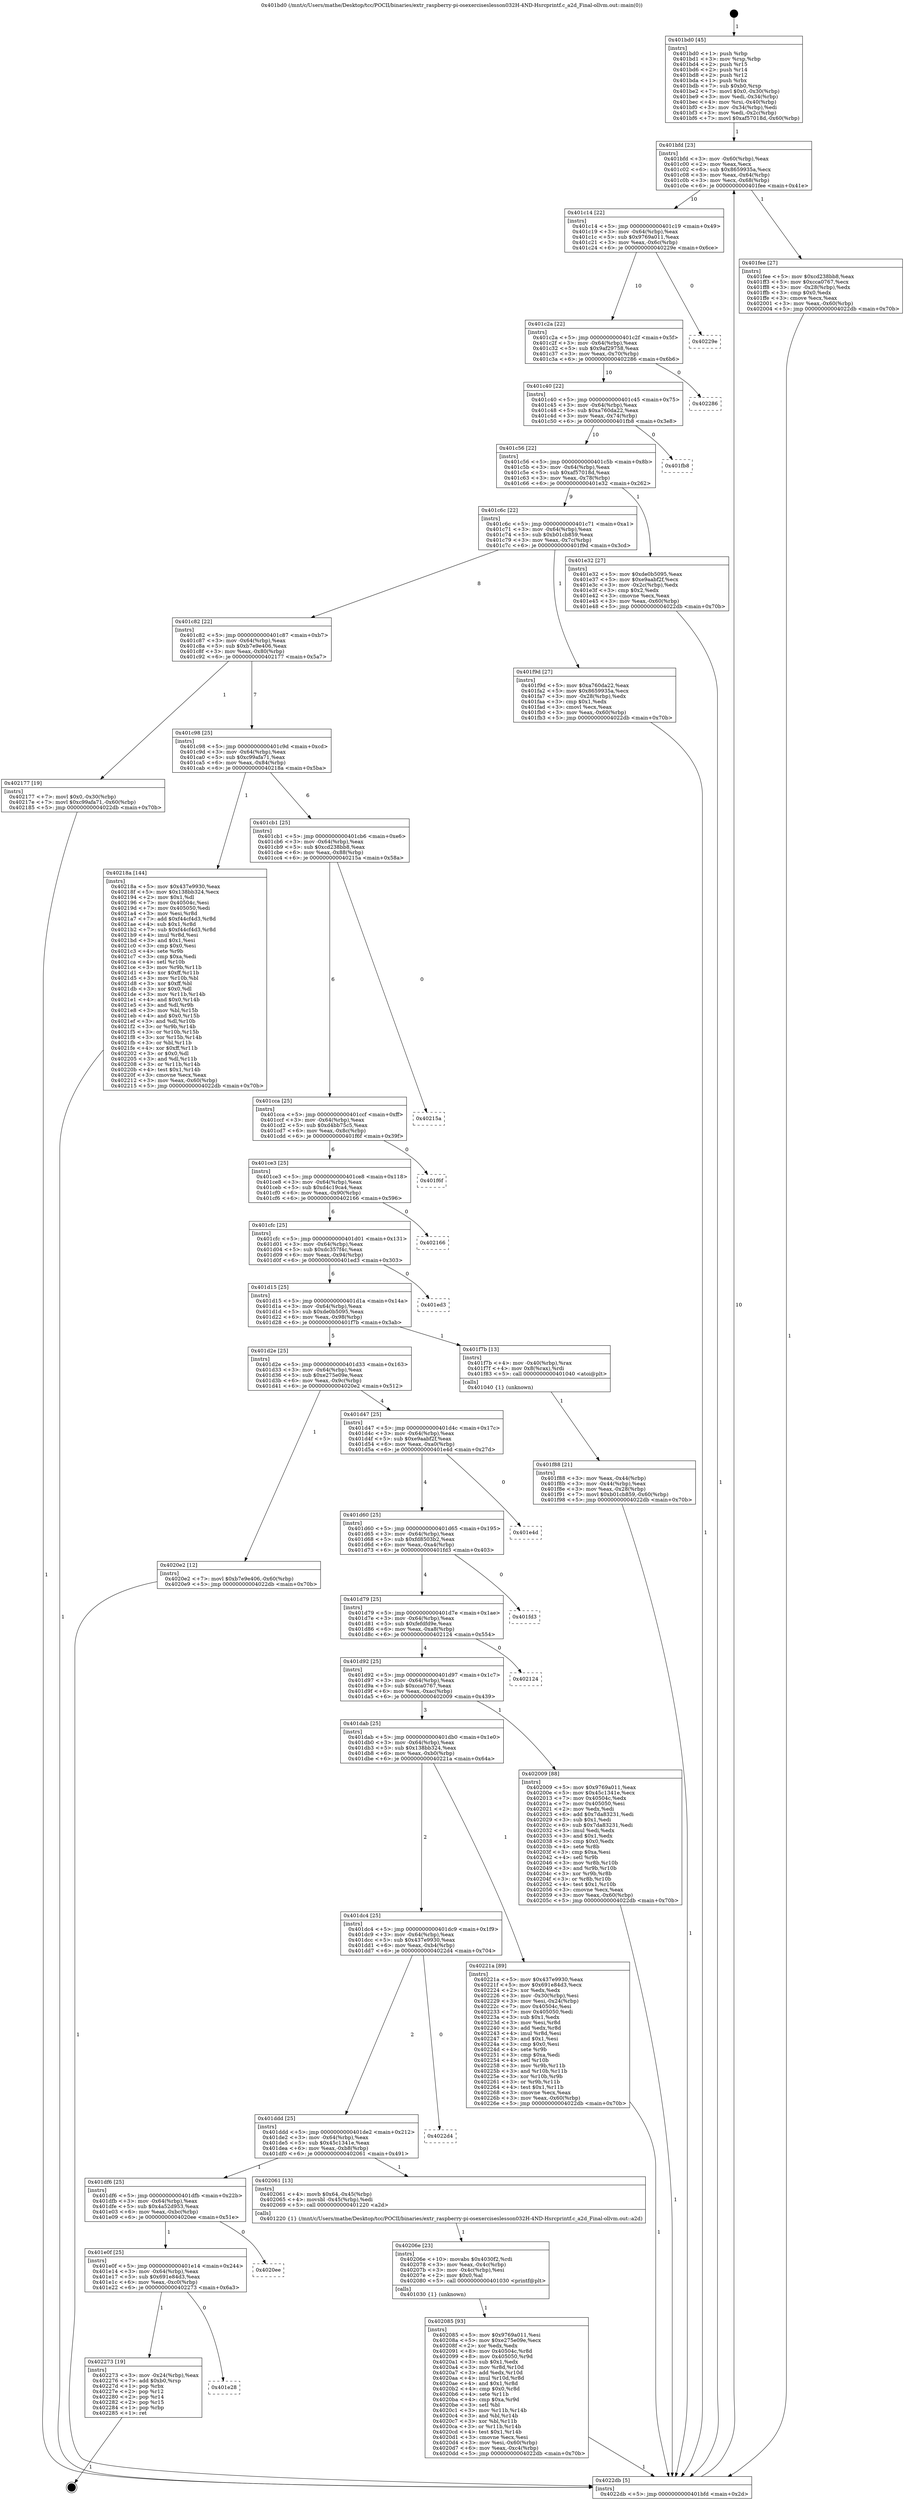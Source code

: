 digraph "0x401bd0" {
  label = "0x401bd0 (/mnt/c/Users/mathe/Desktop/tcc/POCII/binaries/extr_raspberry-pi-osexerciseslesson032H-4ND-Hsrcprintf.c_a2d_Final-ollvm.out::main(0))"
  labelloc = "t"
  node[shape=record]

  Entry [label="",width=0.3,height=0.3,shape=circle,fillcolor=black,style=filled]
  "0x401bfd" [label="{
     0x401bfd [23]\l
     | [instrs]\l
     &nbsp;&nbsp;0x401bfd \<+3\>: mov -0x60(%rbp),%eax\l
     &nbsp;&nbsp;0x401c00 \<+2\>: mov %eax,%ecx\l
     &nbsp;&nbsp;0x401c02 \<+6\>: sub $0x8659935a,%ecx\l
     &nbsp;&nbsp;0x401c08 \<+3\>: mov %eax,-0x64(%rbp)\l
     &nbsp;&nbsp;0x401c0b \<+3\>: mov %ecx,-0x68(%rbp)\l
     &nbsp;&nbsp;0x401c0e \<+6\>: je 0000000000401fee \<main+0x41e\>\l
  }"]
  "0x401fee" [label="{
     0x401fee [27]\l
     | [instrs]\l
     &nbsp;&nbsp;0x401fee \<+5\>: mov $0xcd238bb8,%eax\l
     &nbsp;&nbsp;0x401ff3 \<+5\>: mov $0xcca0767,%ecx\l
     &nbsp;&nbsp;0x401ff8 \<+3\>: mov -0x28(%rbp),%edx\l
     &nbsp;&nbsp;0x401ffb \<+3\>: cmp $0x0,%edx\l
     &nbsp;&nbsp;0x401ffe \<+3\>: cmove %ecx,%eax\l
     &nbsp;&nbsp;0x402001 \<+3\>: mov %eax,-0x60(%rbp)\l
     &nbsp;&nbsp;0x402004 \<+5\>: jmp 00000000004022db \<main+0x70b\>\l
  }"]
  "0x401c14" [label="{
     0x401c14 [22]\l
     | [instrs]\l
     &nbsp;&nbsp;0x401c14 \<+5\>: jmp 0000000000401c19 \<main+0x49\>\l
     &nbsp;&nbsp;0x401c19 \<+3\>: mov -0x64(%rbp),%eax\l
     &nbsp;&nbsp;0x401c1c \<+5\>: sub $0x9769a011,%eax\l
     &nbsp;&nbsp;0x401c21 \<+3\>: mov %eax,-0x6c(%rbp)\l
     &nbsp;&nbsp;0x401c24 \<+6\>: je 000000000040229e \<main+0x6ce\>\l
  }"]
  Exit [label="",width=0.3,height=0.3,shape=circle,fillcolor=black,style=filled,peripheries=2]
  "0x40229e" [label="{
     0x40229e\l
  }", style=dashed]
  "0x401c2a" [label="{
     0x401c2a [22]\l
     | [instrs]\l
     &nbsp;&nbsp;0x401c2a \<+5\>: jmp 0000000000401c2f \<main+0x5f\>\l
     &nbsp;&nbsp;0x401c2f \<+3\>: mov -0x64(%rbp),%eax\l
     &nbsp;&nbsp;0x401c32 \<+5\>: sub $0x9af29758,%eax\l
     &nbsp;&nbsp;0x401c37 \<+3\>: mov %eax,-0x70(%rbp)\l
     &nbsp;&nbsp;0x401c3a \<+6\>: je 0000000000402286 \<main+0x6b6\>\l
  }"]
  "0x401e28" [label="{
     0x401e28\l
  }", style=dashed]
  "0x402286" [label="{
     0x402286\l
  }", style=dashed]
  "0x401c40" [label="{
     0x401c40 [22]\l
     | [instrs]\l
     &nbsp;&nbsp;0x401c40 \<+5\>: jmp 0000000000401c45 \<main+0x75\>\l
     &nbsp;&nbsp;0x401c45 \<+3\>: mov -0x64(%rbp),%eax\l
     &nbsp;&nbsp;0x401c48 \<+5\>: sub $0xa760da22,%eax\l
     &nbsp;&nbsp;0x401c4d \<+3\>: mov %eax,-0x74(%rbp)\l
     &nbsp;&nbsp;0x401c50 \<+6\>: je 0000000000401fb8 \<main+0x3e8\>\l
  }"]
  "0x402273" [label="{
     0x402273 [19]\l
     | [instrs]\l
     &nbsp;&nbsp;0x402273 \<+3\>: mov -0x24(%rbp),%eax\l
     &nbsp;&nbsp;0x402276 \<+7\>: add $0xb0,%rsp\l
     &nbsp;&nbsp;0x40227d \<+1\>: pop %rbx\l
     &nbsp;&nbsp;0x40227e \<+2\>: pop %r12\l
     &nbsp;&nbsp;0x402280 \<+2\>: pop %r14\l
     &nbsp;&nbsp;0x402282 \<+2\>: pop %r15\l
     &nbsp;&nbsp;0x402284 \<+1\>: pop %rbp\l
     &nbsp;&nbsp;0x402285 \<+1\>: ret\l
  }"]
  "0x401fb8" [label="{
     0x401fb8\l
  }", style=dashed]
  "0x401c56" [label="{
     0x401c56 [22]\l
     | [instrs]\l
     &nbsp;&nbsp;0x401c56 \<+5\>: jmp 0000000000401c5b \<main+0x8b\>\l
     &nbsp;&nbsp;0x401c5b \<+3\>: mov -0x64(%rbp),%eax\l
     &nbsp;&nbsp;0x401c5e \<+5\>: sub $0xaf57018d,%eax\l
     &nbsp;&nbsp;0x401c63 \<+3\>: mov %eax,-0x78(%rbp)\l
     &nbsp;&nbsp;0x401c66 \<+6\>: je 0000000000401e32 \<main+0x262\>\l
  }"]
  "0x401e0f" [label="{
     0x401e0f [25]\l
     | [instrs]\l
     &nbsp;&nbsp;0x401e0f \<+5\>: jmp 0000000000401e14 \<main+0x244\>\l
     &nbsp;&nbsp;0x401e14 \<+3\>: mov -0x64(%rbp),%eax\l
     &nbsp;&nbsp;0x401e17 \<+5\>: sub $0x691e84d3,%eax\l
     &nbsp;&nbsp;0x401e1c \<+6\>: mov %eax,-0xc0(%rbp)\l
     &nbsp;&nbsp;0x401e22 \<+6\>: je 0000000000402273 \<main+0x6a3\>\l
  }"]
  "0x401e32" [label="{
     0x401e32 [27]\l
     | [instrs]\l
     &nbsp;&nbsp;0x401e32 \<+5\>: mov $0xde0b5095,%eax\l
     &nbsp;&nbsp;0x401e37 \<+5\>: mov $0xe9aabf2f,%ecx\l
     &nbsp;&nbsp;0x401e3c \<+3\>: mov -0x2c(%rbp),%edx\l
     &nbsp;&nbsp;0x401e3f \<+3\>: cmp $0x2,%edx\l
     &nbsp;&nbsp;0x401e42 \<+3\>: cmovne %ecx,%eax\l
     &nbsp;&nbsp;0x401e45 \<+3\>: mov %eax,-0x60(%rbp)\l
     &nbsp;&nbsp;0x401e48 \<+5\>: jmp 00000000004022db \<main+0x70b\>\l
  }"]
  "0x401c6c" [label="{
     0x401c6c [22]\l
     | [instrs]\l
     &nbsp;&nbsp;0x401c6c \<+5\>: jmp 0000000000401c71 \<main+0xa1\>\l
     &nbsp;&nbsp;0x401c71 \<+3\>: mov -0x64(%rbp),%eax\l
     &nbsp;&nbsp;0x401c74 \<+5\>: sub $0xb01cb859,%eax\l
     &nbsp;&nbsp;0x401c79 \<+3\>: mov %eax,-0x7c(%rbp)\l
     &nbsp;&nbsp;0x401c7c \<+6\>: je 0000000000401f9d \<main+0x3cd\>\l
  }"]
  "0x4022db" [label="{
     0x4022db [5]\l
     | [instrs]\l
     &nbsp;&nbsp;0x4022db \<+5\>: jmp 0000000000401bfd \<main+0x2d\>\l
  }"]
  "0x401bd0" [label="{
     0x401bd0 [45]\l
     | [instrs]\l
     &nbsp;&nbsp;0x401bd0 \<+1\>: push %rbp\l
     &nbsp;&nbsp;0x401bd1 \<+3\>: mov %rsp,%rbp\l
     &nbsp;&nbsp;0x401bd4 \<+2\>: push %r15\l
     &nbsp;&nbsp;0x401bd6 \<+2\>: push %r14\l
     &nbsp;&nbsp;0x401bd8 \<+2\>: push %r12\l
     &nbsp;&nbsp;0x401bda \<+1\>: push %rbx\l
     &nbsp;&nbsp;0x401bdb \<+7\>: sub $0xb0,%rsp\l
     &nbsp;&nbsp;0x401be2 \<+7\>: movl $0x0,-0x30(%rbp)\l
     &nbsp;&nbsp;0x401be9 \<+3\>: mov %edi,-0x34(%rbp)\l
     &nbsp;&nbsp;0x401bec \<+4\>: mov %rsi,-0x40(%rbp)\l
     &nbsp;&nbsp;0x401bf0 \<+3\>: mov -0x34(%rbp),%edi\l
     &nbsp;&nbsp;0x401bf3 \<+3\>: mov %edi,-0x2c(%rbp)\l
     &nbsp;&nbsp;0x401bf6 \<+7\>: movl $0xaf57018d,-0x60(%rbp)\l
  }"]
  "0x4020ee" [label="{
     0x4020ee\l
  }", style=dashed]
  "0x401f9d" [label="{
     0x401f9d [27]\l
     | [instrs]\l
     &nbsp;&nbsp;0x401f9d \<+5\>: mov $0xa760da22,%eax\l
     &nbsp;&nbsp;0x401fa2 \<+5\>: mov $0x8659935a,%ecx\l
     &nbsp;&nbsp;0x401fa7 \<+3\>: mov -0x28(%rbp),%edx\l
     &nbsp;&nbsp;0x401faa \<+3\>: cmp $0x1,%edx\l
     &nbsp;&nbsp;0x401fad \<+3\>: cmovl %ecx,%eax\l
     &nbsp;&nbsp;0x401fb0 \<+3\>: mov %eax,-0x60(%rbp)\l
     &nbsp;&nbsp;0x401fb3 \<+5\>: jmp 00000000004022db \<main+0x70b\>\l
  }"]
  "0x401c82" [label="{
     0x401c82 [22]\l
     | [instrs]\l
     &nbsp;&nbsp;0x401c82 \<+5\>: jmp 0000000000401c87 \<main+0xb7\>\l
     &nbsp;&nbsp;0x401c87 \<+3\>: mov -0x64(%rbp),%eax\l
     &nbsp;&nbsp;0x401c8a \<+5\>: sub $0xb7e9e406,%eax\l
     &nbsp;&nbsp;0x401c8f \<+3\>: mov %eax,-0x80(%rbp)\l
     &nbsp;&nbsp;0x401c92 \<+6\>: je 0000000000402177 \<main+0x5a7\>\l
  }"]
  "0x402085" [label="{
     0x402085 [93]\l
     | [instrs]\l
     &nbsp;&nbsp;0x402085 \<+5\>: mov $0x9769a011,%esi\l
     &nbsp;&nbsp;0x40208a \<+5\>: mov $0xe275e09e,%ecx\l
     &nbsp;&nbsp;0x40208f \<+2\>: xor %edx,%edx\l
     &nbsp;&nbsp;0x402091 \<+8\>: mov 0x40504c,%r8d\l
     &nbsp;&nbsp;0x402099 \<+8\>: mov 0x405050,%r9d\l
     &nbsp;&nbsp;0x4020a1 \<+3\>: sub $0x1,%edx\l
     &nbsp;&nbsp;0x4020a4 \<+3\>: mov %r8d,%r10d\l
     &nbsp;&nbsp;0x4020a7 \<+3\>: add %edx,%r10d\l
     &nbsp;&nbsp;0x4020aa \<+4\>: imul %r10d,%r8d\l
     &nbsp;&nbsp;0x4020ae \<+4\>: and $0x1,%r8d\l
     &nbsp;&nbsp;0x4020b2 \<+4\>: cmp $0x0,%r8d\l
     &nbsp;&nbsp;0x4020b6 \<+4\>: sete %r11b\l
     &nbsp;&nbsp;0x4020ba \<+4\>: cmp $0xa,%r9d\l
     &nbsp;&nbsp;0x4020be \<+3\>: setl %bl\l
     &nbsp;&nbsp;0x4020c1 \<+3\>: mov %r11b,%r14b\l
     &nbsp;&nbsp;0x4020c4 \<+3\>: and %bl,%r14b\l
     &nbsp;&nbsp;0x4020c7 \<+3\>: xor %bl,%r11b\l
     &nbsp;&nbsp;0x4020ca \<+3\>: or %r11b,%r14b\l
     &nbsp;&nbsp;0x4020cd \<+4\>: test $0x1,%r14b\l
     &nbsp;&nbsp;0x4020d1 \<+3\>: cmovne %ecx,%esi\l
     &nbsp;&nbsp;0x4020d4 \<+3\>: mov %esi,-0x60(%rbp)\l
     &nbsp;&nbsp;0x4020d7 \<+6\>: mov %eax,-0xc4(%rbp)\l
     &nbsp;&nbsp;0x4020dd \<+5\>: jmp 00000000004022db \<main+0x70b\>\l
  }"]
  "0x402177" [label="{
     0x402177 [19]\l
     | [instrs]\l
     &nbsp;&nbsp;0x402177 \<+7\>: movl $0x0,-0x30(%rbp)\l
     &nbsp;&nbsp;0x40217e \<+7\>: movl $0xc99afa71,-0x60(%rbp)\l
     &nbsp;&nbsp;0x402185 \<+5\>: jmp 00000000004022db \<main+0x70b\>\l
  }"]
  "0x401c98" [label="{
     0x401c98 [25]\l
     | [instrs]\l
     &nbsp;&nbsp;0x401c98 \<+5\>: jmp 0000000000401c9d \<main+0xcd\>\l
     &nbsp;&nbsp;0x401c9d \<+3\>: mov -0x64(%rbp),%eax\l
     &nbsp;&nbsp;0x401ca0 \<+5\>: sub $0xc99afa71,%eax\l
     &nbsp;&nbsp;0x401ca5 \<+6\>: mov %eax,-0x84(%rbp)\l
     &nbsp;&nbsp;0x401cab \<+6\>: je 000000000040218a \<main+0x5ba\>\l
  }"]
  "0x40206e" [label="{
     0x40206e [23]\l
     | [instrs]\l
     &nbsp;&nbsp;0x40206e \<+10\>: movabs $0x4030f2,%rdi\l
     &nbsp;&nbsp;0x402078 \<+3\>: mov %eax,-0x4c(%rbp)\l
     &nbsp;&nbsp;0x40207b \<+3\>: mov -0x4c(%rbp),%esi\l
     &nbsp;&nbsp;0x40207e \<+2\>: mov $0x0,%al\l
     &nbsp;&nbsp;0x402080 \<+5\>: call 0000000000401030 \<printf@plt\>\l
     | [calls]\l
     &nbsp;&nbsp;0x401030 \{1\} (unknown)\l
  }"]
  "0x40218a" [label="{
     0x40218a [144]\l
     | [instrs]\l
     &nbsp;&nbsp;0x40218a \<+5\>: mov $0x437e9930,%eax\l
     &nbsp;&nbsp;0x40218f \<+5\>: mov $0x138bb324,%ecx\l
     &nbsp;&nbsp;0x402194 \<+2\>: mov $0x1,%dl\l
     &nbsp;&nbsp;0x402196 \<+7\>: mov 0x40504c,%esi\l
     &nbsp;&nbsp;0x40219d \<+7\>: mov 0x405050,%edi\l
     &nbsp;&nbsp;0x4021a4 \<+3\>: mov %esi,%r8d\l
     &nbsp;&nbsp;0x4021a7 \<+7\>: add $0xf44cf4d3,%r8d\l
     &nbsp;&nbsp;0x4021ae \<+4\>: sub $0x1,%r8d\l
     &nbsp;&nbsp;0x4021b2 \<+7\>: sub $0xf44cf4d3,%r8d\l
     &nbsp;&nbsp;0x4021b9 \<+4\>: imul %r8d,%esi\l
     &nbsp;&nbsp;0x4021bd \<+3\>: and $0x1,%esi\l
     &nbsp;&nbsp;0x4021c0 \<+3\>: cmp $0x0,%esi\l
     &nbsp;&nbsp;0x4021c3 \<+4\>: sete %r9b\l
     &nbsp;&nbsp;0x4021c7 \<+3\>: cmp $0xa,%edi\l
     &nbsp;&nbsp;0x4021ca \<+4\>: setl %r10b\l
     &nbsp;&nbsp;0x4021ce \<+3\>: mov %r9b,%r11b\l
     &nbsp;&nbsp;0x4021d1 \<+4\>: xor $0xff,%r11b\l
     &nbsp;&nbsp;0x4021d5 \<+3\>: mov %r10b,%bl\l
     &nbsp;&nbsp;0x4021d8 \<+3\>: xor $0xff,%bl\l
     &nbsp;&nbsp;0x4021db \<+3\>: xor $0x0,%dl\l
     &nbsp;&nbsp;0x4021de \<+3\>: mov %r11b,%r14b\l
     &nbsp;&nbsp;0x4021e1 \<+4\>: and $0x0,%r14b\l
     &nbsp;&nbsp;0x4021e5 \<+3\>: and %dl,%r9b\l
     &nbsp;&nbsp;0x4021e8 \<+3\>: mov %bl,%r15b\l
     &nbsp;&nbsp;0x4021eb \<+4\>: and $0x0,%r15b\l
     &nbsp;&nbsp;0x4021ef \<+3\>: and %dl,%r10b\l
     &nbsp;&nbsp;0x4021f2 \<+3\>: or %r9b,%r14b\l
     &nbsp;&nbsp;0x4021f5 \<+3\>: or %r10b,%r15b\l
     &nbsp;&nbsp;0x4021f8 \<+3\>: xor %r15b,%r14b\l
     &nbsp;&nbsp;0x4021fb \<+3\>: or %bl,%r11b\l
     &nbsp;&nbsp;0x4021fe \<+4\>: xor $0xff,%r11b\l
     &nbsp;&nbsp;0x402202 \<+3\>: or $0x0,%dl\l
     &nbsp;&nbsp;0x402205 \<+3\>: and %dl,%r11b\l
     &nbsp;&nbsp;0x402208 \<+3\>: or %r11b,%r14b\l
     &nbsp;&nbsp;0x40220b \<+4\>: test $0x1,%r14b\l
     &nbsp;&nbsp;0x40220f \<+3\>: cmovne %ecx,%eax\l
     &nbsp;&nbsp;0x402212 \<+3\>: mov %eax,-0x60(%rbp)\l
     &nbsp;&nbsp;0x402215 \<+5\>: jmp 00000000004022db \<main+0x70b\>\l
  }"]
  "0x401cb1" [label="{
     0x401cb1 [25]\l
     | [instrs]\l
     &nbsp;&nbsp;0x401cb1 \<+5\>: jmp 0000000000401cb6 \<main+0xe6\>\l
     &nbsp;&nbsp;0x401cb6 \<+3\>: mov -0x64(%rbp),%eax\l
     &nbsp;&nbsp;0x401cb9 \<+5\>: sub $0xcd238bb8,%eax\l
     &nbsp;&nbsp;0x401cbe \<+6\>: mov %eax,-0x88(%rbp)\l
     &nbsp;&nbsp;0x401cc4 \<+6\>: je 000000000040215a \<main+0x58a\>\l
  }"]
  "0x401df6" [label="{
     0x401df6 [25]\l
     | [instrs]\l
     &nbsp;&nbsp;0x401df6 \<+5\>: jmp 0000000000401dfb \<main+0x22b\>\l
     &nbsp;&nbsp;0x401dfb \<+3\>: mov -0x64(%rbp),%eax\l
     &nbsp;&nbsp;0x401dfe \<+5\>: sub $0x4a52d953,%eax\l
     &nbsp;&nbsp;0x401e03 \<+6\>: mov %eax,-0xbc(%rbp)\l
     &nbsp;&nbsp;0x401e09 \<+6\>: je 00000000004020ee \<main+0x51e\>\l
  }"]
  "0x40215a" [label="{
     0x40215a\l
  }", style=dashed]
  "0x401cca" [label="{
     0x401cca [25]\l
     | [instrs]\l
     &nbsp;&nbsp;0x401cca \<+5\>: jmp 0000000000401ccf \<main+0xff\>\l
     &nbsp;&nbsp;0x401ccf \<+3\>: mov -0x64(%rbp),%eax\l
     &nbsp;&nbsp;0x401cd2 \<+5\>: sub $0xd4bb75c5,%eax\l
     &nbsp;&nbsp;0x401cd7 \<+6\>: mov %eax,-0x8c(%rbp)\l
     &nbsp;&nbsp;0x401cdd \<+6\>: je 0000000000401f6f \<main+0x39f\>\l
  }"]
  "0x402061" [label="{
     0x402061 [13]\l
     | [instrs]\l
     &nbsp;&nbsp;0x402061 \<+4\>: movb $0x64,-0x45(%rbp)\l
     &nbsp;&nbsp;0x402065 \<+4\>: movsbl -0x45(%rbp),%edi\l
     &nbsp;&nbsp;0x402069 \<+5\>: call 0000000000401220 \<a2d\>\l
     | [calls]\l
     &nbsp;&nbsp;0x401220 \{1\} (/mnt/c/Users/mathe/Desktop/tcc/POCII/binaries/extr_raspberry-pi-osexerciseslesson032H-4ND-Hsrcprintf.c_a2d_Final-ollvm.out::a2d)\l
  }"]
  "0x401f6f" [label="{
     0x401f6f\l
  }", style=dashed]
  "0x401ce3" [label="{
     0x401ce3 [25]\l
     | [instrs]\l
     &nbsp;&nbsp;0x401ce3 \<+5\>: jmp 0000000000401ce8 \<main+0x118\>\l
     &nbsp;&nbsp;0x401ce8 \<+3\>: mov -0x64(%rbp),%eax\l
     &nbsp;&nbsp;0x401ceb \<+5\>: sub $0xd4c19ca4,%eax\l
     &nbsp;&nbsp;0x401cf0 \<+6\>: mov %eax,-0x90(%rbp)\l
     &nbsp;&nbsp;0x401cf6 \<+6\>: je 0000000000402166 \<main+0x596\>\l
  }"]
  "0x401ddd" [label="{
     0x401ddd [25]\l
     | [instrs]\l
     &nbsp;&nbsp;0x401ddd \<+5\>: jmp 0000000000401de2 \<main+0x212\>\l
     &nbsp;&nbsp;0x401de2 \<+3\>: mov -0x64(%rbp),%eax\l
     &nbsp;&nbsp;0x401de5 \<+5\>: sub $0x45c1341e,%eax\l
     &nbsp;&nbsp;0x401dea \<+6\>: mov %eax,-0xb8(%rbp)\l
     &nbsp;&nbsp;0x401df0 \<+6\>: je 0000000000402061 \<main+0x491\>\l
  }"]
  "0x402166" [label="{
     0x402166\l
  }", style=dashed]
  "0x401cfc" [label="{
     0x401cfc [25]\l
     | [instrs]\l
     &nbsp;&nbsp;0x401cfc \<+5\>: jmp 0000000000401d01 \<main+0x131\>\l
     &nbsp;&nbsp;0x401d01 \<+3\>: mov -0x64(%rbp),%eax\l
     &nbsp;&nbsp;0x401d04 \<+5\>: sub $0xdc357f4c,%eax\l
     &nbsp;&nbsp;0x401d09 \<+6\>: mov %eax,-0x94(%rbp)\l
     &nbsp;&nbsp;0x401d0f \<+6\>: je 0000000000401ed3 \<main+0x303\>\l
  }"]
  "0x4022d4" [label="{
     0x4022d4\l
  }", style=dashed]
  "0x401ed3" [label="{
     0x401ed3\l
  }", style=dashed]
  "0x401d15" [label="{
     0x401d15 [25]\l
     | [instrs]\l
     &nbsp;&nbsp;0x401d15 \<+5\>: jmp 0000000000401d1a \<main+0x14a\>\l
     &nbsp;&nbsp;0x401d1a \<+3\>: mov -0x64(%rbp),%eax\l
     &nbsp;&nbsp;0x401d1d \<+5\>: sub $0xde0b5095,%eax\l
     &nbsp;&nbsp;0x401d22 \<+6\>: mov %eax,-0x98(%rbp)\l
     &nbsp;&nbsp;0x401d28 \<+6\>: je 0000000000401f7b \<main+0x3ab\>\l
  }"]
  "0x401dc4" [label="{
     0x401dc4 [25]\l
     | [instrs]\l
     &nbsp;&nbsp;0x401dc4 \<+5\>: jmp 0000000000401dc9 \<main+0x1f9\>\l
     &nbsp;&nbsp;0x401dc9 \<+3\>: mov -0x64(%rbp),%eax\l
     &nbsp;&nbsp;0x401dcc \<+5\>: sub $0x437e9930,%eax\l
     &nbsp;&nbsp;0x401dd1 \<+6\>: mov %eax,-0xb4(%rbp)\l
     &nbsp;&nbsp;0x401dd7 \<+6\>: je 00000000004022d4 \<main+0x704\>\l
  }"]
  "0x401f7b" [label="{
     0x401f7b [13]\l
     | [instrs]\l
     &nbsp;&nbsp;0x401f7b \<+4\>: mov -0x40(%rbp),%rax\l
     &nbsp;&nbsp;0x401f7f \<+4\>: mov 0x8(%rax),%rdi\l
     &nbsp;&nbsp;0x401f83 \<+5\>: call 0000000000401040 \<atoi@plt\>\l
     | [calls]\l
     &nbsp;&nbsp;0x401040 \{1\} (unknown)\l
  }"]
  "0x401d2e" [label="{
     0x401d2e [25]\l
     | [instrs]\l
     &nbsp;&nbsp;0x401d2e \<+5\>: jmp 0000000000401d33 \<main+0x163\>\l
     &nbsp;&nbsp;0x401d33 \<+3\>: mov -0x64(%rbp),%eax\l
     &nbsp;&nbsp;0x401d36 \<+5\>: sub $0xe275e09e,%eax\l
     &nbsp;&nbsp;0x401d3b \<+6\>: mov %eax,-0x9c(%rbp)\l
     &nbsp;&nbsp;0x401d41 \<+6\>: je 00000000004020e2 \<main+0x512\>\l
  }"]
  "0x401f88" [label="{
     0x401f88 [21]\l
     | [instrs]\l
     &nbsp;&nbsp;0x401f88 \<+3\>: mov %eax,-0x44(%rbp)\l
     &nbsp;&nbsp;0x401f8b \<+3\>: mov -0x44(%rbp),%eax\l
     &nbsp;&nbsp;0x401f8e \<+3\>: mov %eax,-0x28(%rbp)\l
     &nbsp;&nbsp;0x401f91 \<+7\>: movl $0xb01cb859,-0x60(%rbp)\l
     &nbsp;&nbsp;0x401f98 \<+5\>: jmp 00000000004022db \<main+0x70b\>\l
  }"]
  "0x40221a" [label="{
     0x40221a [89]\l
     | [instrs]\l
     &nbsp;&nbsp;0x40221a \<+5\>: mov $0x437e9930,%eax\l
     &nbsp;&nbsp;0x40221f \<+5\>: mov $0x691e84d3,%ecx\l
     &nbsp;&nbsp;0x402224 \<+2\>: xor %edx,%edx\l
     &nbsp;&nbsp;0x402226 \<+3\>: mov -0x30(%rbp),%esi\l
     &nbsp;&nbsp;0x402229 \<+3\>: mov %esi,-0x24(%rbp)\l
     &nbsp;&nbsp;0x40222c \<+7\>: mov 0x40504c,%esi\l
     &nbsp;&nbsp;0x402233 \<+7\>: mov 0x405050,%edi\l
     &nbsp;&nbsp;0x40223a \<+3\>: sub $0x1,%edx\l
     &nbsp;&nbsp;0x40223d \<+3\>: mov %esi,%r8d\l
     &nbsp;&nbsp;0x402240 \<+3\>: add %edx,%r8d\l
     &nbsp;&nbsp;0x402243 \<+4\>: imul %r8d,%esi\l
     &nbsp;&nbsp;0x402247 \<+3\>: and $0x1,%esi\l
     &nbsp;&nbsp;0x40224a \<+3\>: cmp $0x0,%esi\l
     &nbsp;&nbsp;0x40224d \<+4\>: sete %r9b\l
     &nbsp;&nbsp;0x402251 \<+3\>: cmp $0xa,%edi\l
     &nbsp;&nbsp;0x402254 \<+4\>: setl %r10b\l
     &nbsp;&nbsp;0x402258 \<+3\>: mov %r9b,%r11b\l
     &nbsp;&nbsp;0x40225b \<+3\>: and %r10b,%r11b\l
     &nbsp;&nbsp;0x40225e \<+3\>: xor %r10b,%r9b\l
     &nbsp;&nbsp;0x402261 \<+3\>: or %r9b,%r11b\l
     &nbsp;&nbsp;0x402264 \<+4\>: test $0x1,%r11b\l
     &nbsp;&nbsp;0x402268 \<+3\>: cmovne %ecx,%eax\l
     &nbsp;&nbsp;0x40226b \<+3\>: mov %eax,-0x60(%rbp)\l
     &nbsp;&nbsp;0x40226e \<+5\>: jmp 00000000004022db \<main+0x70b\>\l
  }"]
  "0x4020e2" [label="{
     0x4020e2 [12]\l
     | [instrs]\l
     &nbsp;&nbsp;0x4020e2 \<+7\>: movl $0xb7e9e406,-0x60(%rbp)\l
     &nbsp;&nbsp;0x4020e9 \<+5\>: jmp 00000000004022db \<main+0x70b\>\l
  }"]
  "0x401d47" [label="{
     0x401d47 [25]\l
     | [instrs]\l
     &nbsp;&nbsp;0x401d47 \<+5\>: jmp 0000000000401d4c \<main+0x17c\>\l
     &nbsp;&nbsp;0x401d4c \<+3\>: mov -0x64(%rbp),%eax\l
     &nbsp;&nbsp;0x401d4f \<+5\>: sub $0xe9aabf2f,%eax\l
     &nbsp;&nbsp;0x401d54 \<+6\>: mov %eax,-0xa0(%rbp)\l
     &nbsp;&nbsp;0x401d5a \<+6\>: je 0000000000401e4d \<main+0x27d\>\l
  }"]
  "0x401dab" [label="{
     0x401dab [25]\l
     | [instrs]\l
     &nbsp;&nbsp;0x401dab \<+5\>: jmp 0000000000401db0 \<main+0x1e0\>\l
     &nbsp;&nbsp;0x401db0 \<+3\>: mov -0x64(%rbp),%eax\l
     &nbsp;&nbsp;0x401db3 \<+5\>: sub $0x138bb324,%eax\l
     &nbsp;&nbsp;0x401db8 \<+6\>: mov %eax,-0xb0(%rbp)\l
     &nbsp;&nbsp;0x401dbe \<+6\>: je 000000000040221a \<main+0x64a\>\l
  }"]
  "0x401e4d" [label="{
     0x401e4d\l
  }", style=dashed]
  "0x401d60" [label="{
     0x401d60 [25]\l
     | [instrs]\l
     &nbsp;&nbsp;0x401d60 \<+5\>: jmp 0000000000401d65 \<main+0x195\>\l
     &nbsp;&nbsp;0x401d65 \<+3\>: mov -0x64(%rbp),%eax\l
     &nbsp;&nbsp;0x401d68 \<+5\>: sub $0xfd8503b2,%eax\l
     &nbsp;&nbsp;0x401d6d \<+6\>: mov %eax,-0xa4(%rbp)\l
     &nbsp;&nbsp;0x401d73 \<+6\>: je 0000000000401fd3 \<main+0x403\>\l
  }"]
  "0x402009" [label="{
     0x402009 [88]\l
     | [instrs]\l
     &nbsp;&nbsp;0x402009 \<+5\>: mov $0x9769a011,%eax\l
     &nbsp;&nbsp;0x40200e \<+5\>: mov $0x45c1341e,%ecx\l
     &nbsp;&nbsp;0x402013 \<+7\>: mov 0x40504c,%edx\l
     &nbsp;&nbsp;0x40201a \<+7\>: mov 0x405050,%esi\l
     &nbsp;&nbsp;0x402021 \<+2\>: mov %edx,%edi\l
     &nbsp;&nbsp;0x402023 \<+6\>: add $0x7da83231,%edi\l
     &nbsp;&nbsp;0x402029 \<+3\>: sub $0x1,%edi\l
     &nbsp;&nbsp;0x40202c \<+6\>: sub $0x7da83231,%edi\l
     &nbsp;&nbsp;0x402032 \<+3\>: imul %edi,%edx\l
     &nbsp;&nbsp;0x402035 \<+3\>: and $0x1,%edx\l
     &nbsp;&nbsp;0x402038 \<+3\>: cmp $0x0,%edx\l
     &nbsp;&nbsp;0x40203b \<+4\>: sete %r8b\l
     &nbsp;&nbsp;0x40203f \<+3\>: cmp $0xa,%esi\l
     &nbsp;&nbsp;0x402042 \<+4\>: setl %r9b\l
     &nbsp;&nbsp;0x402046 \<+3\>: mov %r8b,%r10b\l
     &nbsp;&nbsp;0x402049 \<+3\>: and %r9b,%r10b\l
     &nbsp;&nbsp;0x40204c \<+3\>: xor %r9b,%r8b\l
     &nbsp;&nbsp;0x40204f \<+3\>: or %r8b,%r10b\l
     &nbsp;&nbsp;0x402052 \<+4\>: test $0x1,%r10b\l
     &nbsp;&nbsp;0x402056 \<+3\>: cmovne %ecx,%eax\l
     &nbsp;&nbsp;0x402059 \<+3\>: mov %eax,-0x60(%rbp)\l
     &nbsp;&nbsp;0x40205c \<+5\>: jmp 00000000004022db \<main+0x70b\>\l
  }"]
  "0x401fd3" [label="{
     0x401fd3\l
  }", style=dashed]
  "0x401d79" [label="{
     0x401d79 [25]\l
     | [instrs]\l
     &nbsp;&nbsp;0x401d79 \<+5\>: jmp 0000000000401d7e \<main+0x1ae\>\l
     &nbsp;&nbsp;0x401d7e \<+3\>: mov -0x64(%rbp),%eax\l
     &nbsp;&nbsp;0x401d81 \<+5\>: sub $0xfefdfd9e,%eax\l
     &nbsp;&nbsp;0x401d86 \<+6\>: mov %eax,-0xa8(%rbp)\l
     &nbsp;&nbsp;0x401d8c \<+6\>: je 0000000000402124 \<main+0x554\>\l
  }"]
  "0x401d92" [label="{
     0x401d92 [25]\l
     | [instrs]\l
     &nbsp;&nbsp;0x401d92 \<+5\>: jmp 0000000000401d97 \<main+0x1c7\>\l
     &nbsp;&nbsp;0x401d97 \<+3\>: mov -0x64(%rbp),%eax\l
     &nbsp;&nbsp;0x401d9a \<+5\>: sub $0xcca0767,%eax\l
     &nbsp;&nbsp;0x401d9f \<+6\>: mov %eax,-0xac(%rbp)\l
     &nbsp;&nbsp;0x401da5 \<+6\>: je 0000000000402009 \<main+0x439\>\l
  }"]
  "0x402124" [label="{
     0x402124\l
  }", style=dashed]
  Entry -> "0x401bd0" [label=" 1"]
  "0x401bfd" -> "0x401fee" [label=" 1"]
  "0x401bfd" -> "0x401c14" [label=" 10"]
  "0x402273" -> Exit [label=" 1"]
  "0x401c14" -> "0x40229e" [label=" 0"]
  "0x401c14" -> "0x401c2a" [label=" 10"]
  "0x401e0f" -> "0x401e28" [label=" 0"]
  "0x401c2a" -> "0x402286" [label=" 0"]
  "0x401c2a" -> "0x401c40" [label=" 10"]
  "0x401e0f" -> "0x402273" [label=" 1"]
  "0x401c40" -> "0x401fb8" [label=" 0"]
  "0x401c40" -> "0x401c56" [label=" 10"]
  "0x401df6" -> "0x401e0f" [label=" 1"]
  "0x401c56" -> "0x401e32" [label=" 1"]
  "0x401c56" -> "0x401c6c" [label=" 9"]
  "0x401e32" -> "0x4022db" [label=" 1"]
  "0x401bd0" -> "0x401bfd" [label=" 1"]
  "0x4022db" -> "0x401bfd" [label=" 10"]
  "0x401df6" -> "0x4020ee" [label=" 0"]
  "0x401c6c" -> "0x401f9d" [label=" 1"]
  "0x401c6c" -> "0x401c82" [label=" 8"]
  "0x40221a" -> "0x4022db" [label=" 1"]
  "0x401c82" -> "0x402177" [label=" 1"]
  "0x401c82" -> "0x401c98" [label=" 7"]
  "0x40218a" -> "0x4022db" [label=" 1"]
  "0x401c98" -> "0x40218a" [label=" 1"]
  "0x401c98" -> "0x401cb1" [label=" 6"]
  "0x402177" -> "0x4022db" [label=" 1"]
  "0x401cb1" -> "0x40215a" [label=" 0"]
  "0x401cb1" -> "0x401cca" [label=" 6"]
  "0x4020e2" -> "0x4022db" [label=" 1"]
  "0x401cca" -> "0x401f6f" [label=" 0"]
  "0x401cca" -> "0x401ce3" [label=" 6"]
  "0x402085" -> "0x4022db" [label=" 1"]
  "0x401ce3" -> "0x402166" [label=" 0"]
  "0x401ce3" -> "0x401cfc" [label=" 6"]
  "0x402061" -> "0x40206e" [label=" 1"]
  "0x401cfc" -> "0x401ed3" [label=" 0"]
  "0x401cfc" -> "0x401d15" [label=" 6"]
  "0x401ddd" -> "0x401df6" [label=" 1"]
  "0x401d15" -> "0x401f7b" [label=" 1"]
  "0x401d15" -> "0x401d2e" [label=" 5"]
  "0x401f7b" -> "0x401f88" [label=" 1"]
  "0x401f88" -> "0x4022db" [label=" 1"]
  "0x401f9d" -> "0x4022db" [label=" 1"]
  "0x401fee" -> "0x4022db" [label=" 1"]
  "0x40206e" -> "0x402085" [label=" 1"]
  "0x401d2e" -> "0x4020e2" [label=" 1"]
  "0x401d2e" -> "0x401d47" [label=" 4"]
  "0x401dc4" -> "0x401ddd" [label=" 2"]
  "0x401d47" -> "0x401e4d" [label=" 0"]
  "0x401d47" -> "0x401d60" [label=" 4"]
  "0x401ddd" -> "0x402061" [label=" 1"]
  "0x401d60" -> "0x401fd3" [label=" 0"]
  "0x401d60" -> "0x401d79" [label=" 4"]
  "0x401dab" -> "0x401dc4" [label=" 2"]
  "0x401d79" -> "0x402124" [label=" 0"]
  "0x401d79" -> "0x401d92" [label=" 4"]
  "0x401dab" -> "0x40221a" [label=" 1"]
  "0x401d92" -> "0x402009" [label=" 1"]
  "0x401d92" -> "0x401dab" [label=" 3"]
  "0x402009" -> "0x4022db" [label=" 1"]
  "0x401dc4" -> "0x4022d4" [label=" 0"]
}
